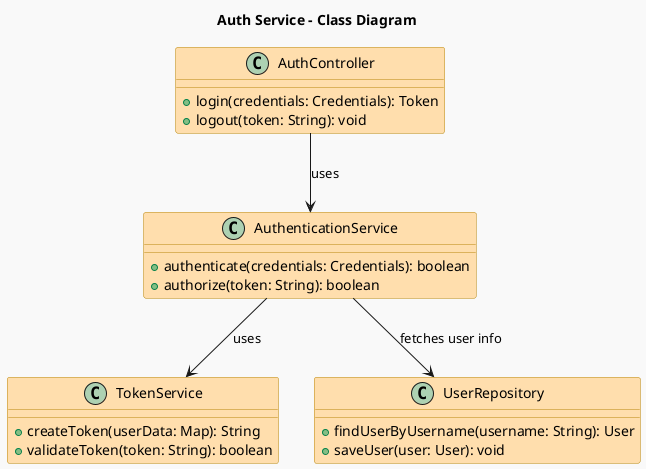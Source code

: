 @startuml
skinparam backgroundColor #F9F9F9
skinparam class {
  BackgroundColor #FFDEAD
  BorderColor #B8860B
}

title Auth Service - Class Diagram

class AuthController {
  + login(credentials: Credentials): Token
  + logout(token: String): void
}

class AuthenticationService {
  + authenticate(credentials: Credentials): boolean
  + authorize(token: String): boolean
}

class TokenService {
  + createToken(userData: Map): String
  + validateToken(token: String): boolean
}

class UserRepository {
  + findUserByUsername(username: String): User
  + saveUser(user: User): void
}

AuthController --> AuthenticationService : uses
AuthenticationService --> TokenService : uses
AuthenticationService --> UserRepository : fetches user info

@enduml
